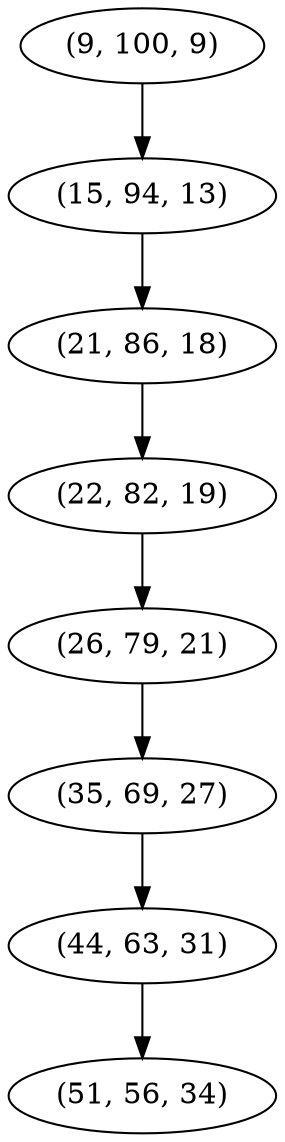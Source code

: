 digraph tree {
    "(9, 100, 9)";
    "(15, 94, 13)";
    "(21, 86, 18)";
    "(22, 82, 19)";
    "(26, 79, 21)";
    "(35, 69, 27)";
    "(44, 63, 31)";
    "(51, 56, 34)";
    "(9, 100, 9)" -> "(15, 94, 13)";
    "(15, 94, 13)" -> "(21, 86, 18)";
    "(21, 86, 18)" -> "(22, 82, 19)";
    "(22, 82, 19)" -> "(26, 79, 21)";
    "(26, 79, 21)" -> "(35, 69, 27)";
    "(35, 69, 27)" -> "(44, 63, 31)";
    "(44, 63, 31)" -> "(51, 56, 34)";
}
